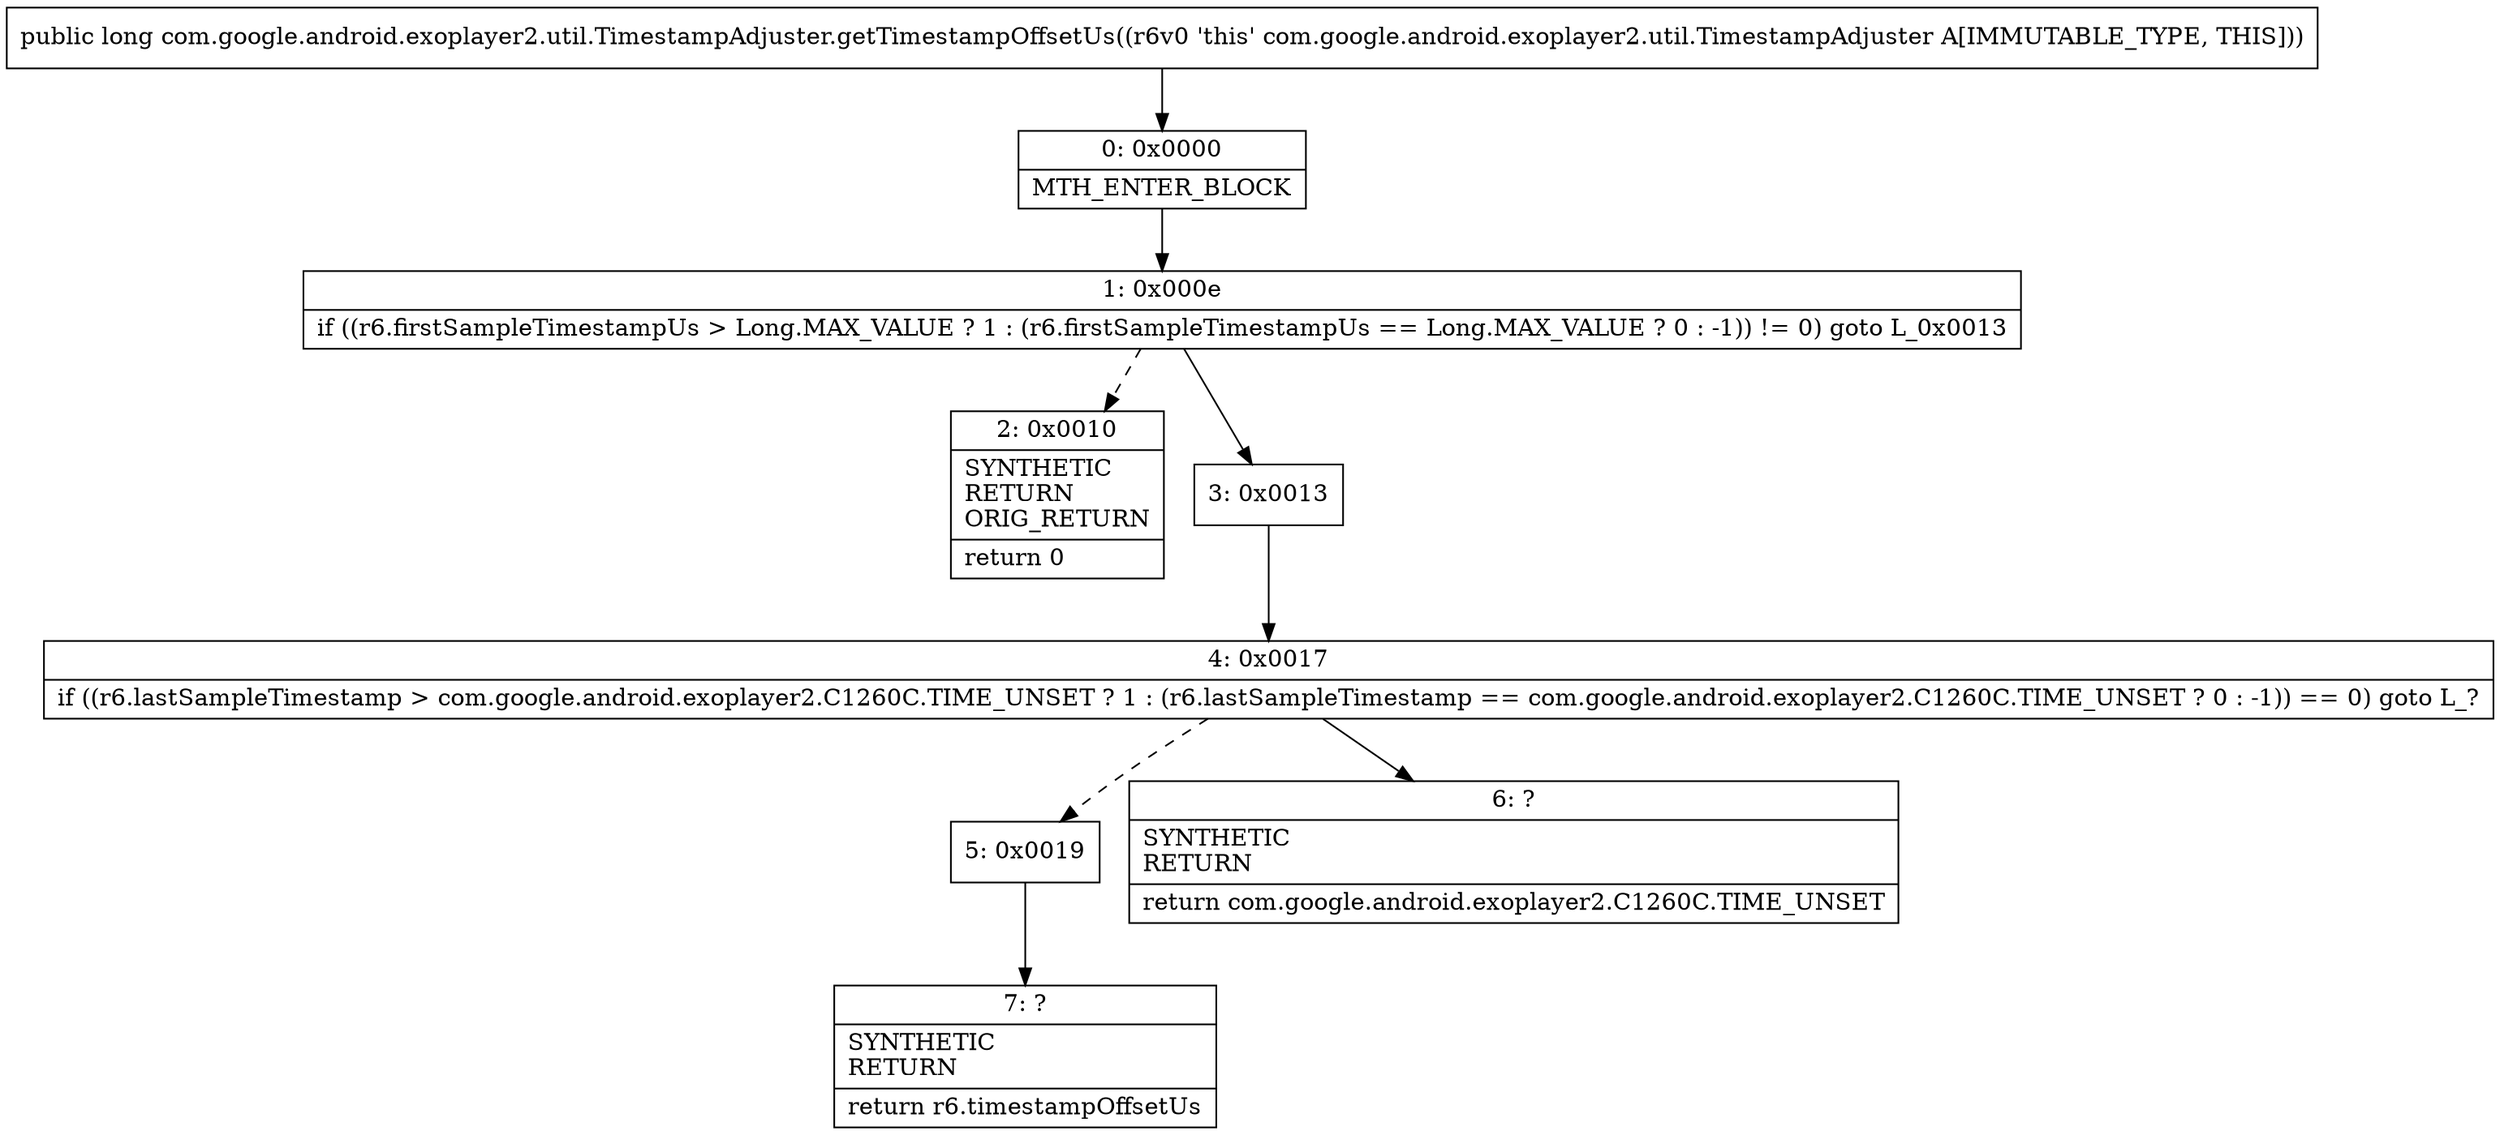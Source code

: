 digraph "CFG forcom.google.android.exoplayer2.util.TimestampAdjuster.getTimestampOffsetUs()J" {
Node_0 [shape=record,label="{0\:\ 0x0000|MTH_ENTER_BLOCK\l}"];
Node_1 [shape=record,label="{1\:\ 0x000e|if ((r6.firstSampleTimestampUs \> Long.MAX_VALUE ? 1 : (r6.firstSampleTimestampUs == Long.MAX_VALUE ? 0 : \-1)) != 0) goto L_0x0013\l}"];
Node_2 [shape=record,label="{2\:\ 0x0010|SYNTHETIC\lRETURN\lORIG_RETURN\l|return 0\l}"];
Node_3 [shape=record,label="{3\:\ 0x0013}"];
Node_4 [shape=record,label="{4\:\ 0x0017|if ((r6.lastSampleTimestamp \> com.google.android.exoplayer2.C1260C.TIME_UNSET ? 1 : (r6.lastSampleTimestamp == com.google.android.exoplayer2.C1260C.TIME_UNSET ? 0 : \-1)) == 0) goto L_?\l}"];
Node_5 [shape=record,label="{5\:\ 0x0019}"];
Node_6 [shape=record,label="{6\:\ ?|SYNTHETIC\lRETURN\l|return com.google.android.exoplayer2.C1260C.TIME_UNSET\l}"];
Node_7 [shape=record,label="{7\:\ ?|SYNTHETIC\lRETURN\l|return r6.timestampOffsetUs\l}"];
MethodNode[shape=record,label="{public long com.google.android.exoplayer2.util.TimestampAdjuster.getTimestampOffsetUs((r6v0 'this' com.google.android.exoplayer2.util.TimestampAdjuster A[IMMUTABLE_TYPE, THIS])) }"];
MethodNode -> Node_0;
Node_0 -> Node_1;
Node_1 -> Node_2[style=dashed];
Node_1 -> Node_3;
Node_3 -> Node_4;
Node_4 -> Node_5[style=dashed];
Node_4 -> Node_6;
Node_5 -> Node_7;
}

